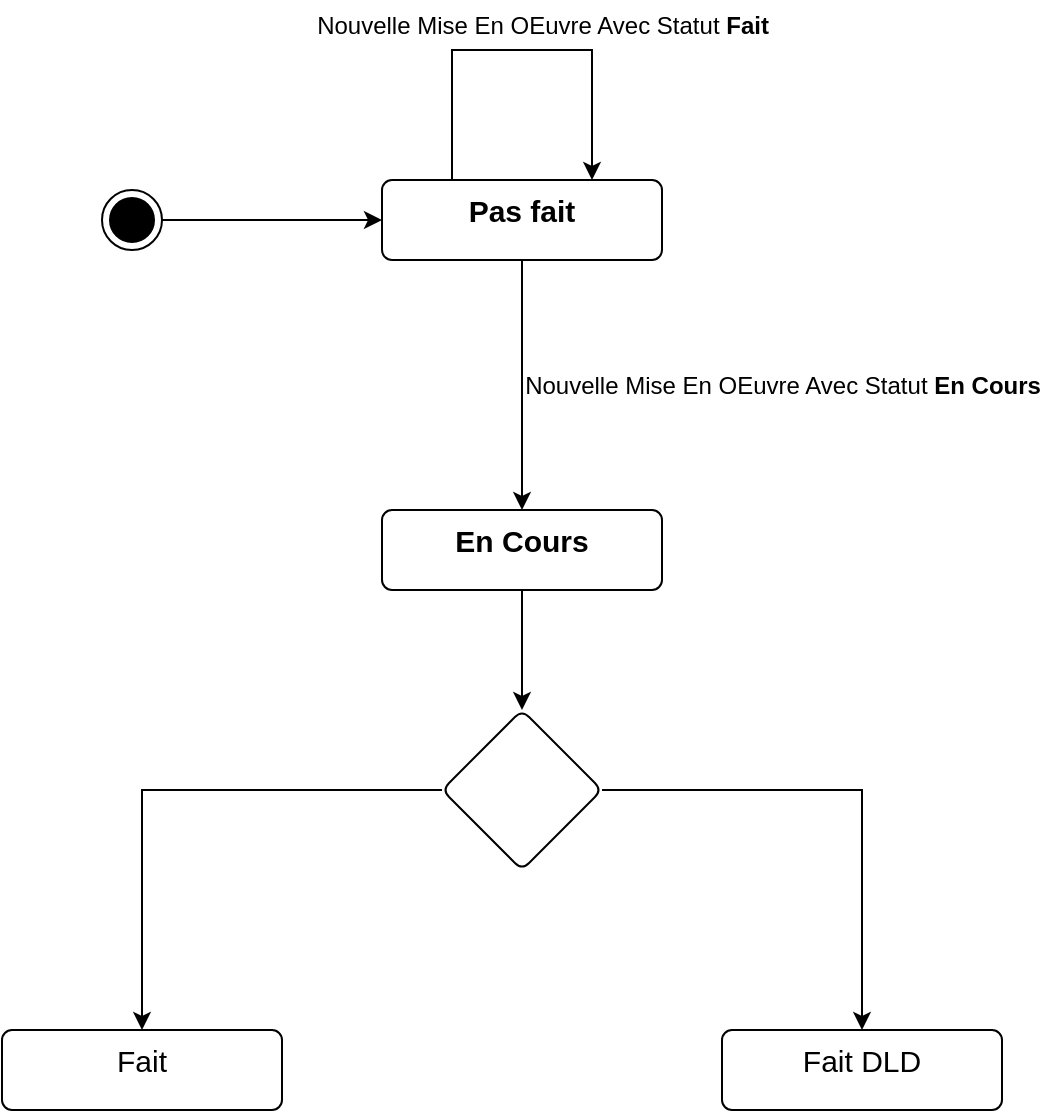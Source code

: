 <mxfile version="24.8.1">
  <diagram name="Page-1" id="7A1L_c6Km4Jq6MOc0nl-">
    <mxGraphModel dx="607" dy="340" grid="1" gridSize="10" guides="1" tooltips="1" connect="1" arrows="1" fold="1" page="1" pageScale="1" pageWidth="3300" pageHeight="4681" math="0" shadow="0">
      <root>
        <mxCell id="0" />
        <mxCell id="1" parent="0" />
        <mxCell id="yxFoe6fvZe9r7iEHTFPZ-9" style="edgeStyle=orthogonalEdgeStyle;rounded=0;orthogonalLoop=1;jettySize=auto;html=1;" edge="1" parent="1" source="yxFoe6fvZe9r7iEHTFPZ-1" target="yxFoe6fvZe9r7iEHTFPZ-4">
          <mxGeometry relative="1" as="geometry" />
        </mxCell>
        <mxCell id="yxFoe6fvZe9r7iEHTFPZ-1" value="&lt;b&gt;&lt;font style=&quot;font-size: 15px;&quot;&gt;Pas fait&lt;/font&gt;&lt;/b&gt;" style="html=1;align=center;verticalAlign=top;rounded=1;absoluteArcSize=1;arcSize=10;dashed=0;whiteSpace=wrap;" vertex="1" parent="1">
          <mxGeometry x="220" y="160" width="140" height="40" as="geometry" />
        </mxCell>
        <mxCell id="yxFoe6fvZe9r7iEHTFPZ-11" value="" style="edgeStyle=orthogonalEdgeStyle;rounded=0;orthogonalLoop=1;jettySize=auto;html=1;" edge="1" parent="1" source="yxFoe6fvZe9r7iEHTFPZ-4" target="yxFoe6fvZe9r7iEHTFPZ-10">
          <mxGeometry relative="1" as="geometry" />
        </mxCell>
        <mxCell id="yxFoe6fvZe9r7iEHTFPZ-4" value="&lt;b&gt;&lt;font style=&quot;font-size: 15px;&quot;&gt;En Cours&lt;/font&gt;&lt;/b&gt;" style="html=1;align=center;verticalAlign=top;rounded=1;absoluteArcSize=1;arcSize=10;dashed=0;whiteSpace=wrap;" vertex="1" parent="1">
          <mxGeometry x="220" y="325" width="140" height="40" as="geometry" />
        </mxCell>
        <mxCell id="yxFoe6fvZe9r7iEHTFPZ-5" value="&lt;font style=&quot;font-size: 15px;&quot;&gt;Fait&lt;/font&gt;" style="html=1;align=center;verticalAlign=top;rounded=1;absoluteArcSize=1;arcSize=10;dashed=0;whiteSpace=wrap;" vertex="1" parent="1">
          <mxGeometry x="30" y="585" width="140" height="40" as="geometry" />
        </mxCell>
        <mxCell id="yxFoe6fvZe9r7iEHTFPZ-6" value="&lt;font style=&quot;font-size: 15px;&quot;&gt;Fait DLD&lt;/font&gt;" style="html=1;align=center;verticalAlign=top;rounded=1;absoluteArcSize=1;arcSize=10;dashed=0;whiteSpace=wrap;" vertex="1" parent="1">
          <mxGeometry x="390" y="585" width="140" height="40" as="geometry" />
        </mxCell>
        <mxCell id="yxFoe6fvZe9r7iEHTFPZ-8" style="edgeStyle=orthogonalEdgeStyle;rounded=0;orthogonalLoop=1;jettySize=auto;html=1;entryX=0;entryY=0.5;entryDx=0;entryDy=0;" edge="1" parent="1" source="yxFoe6fvZe9r7iEHTFPZ-7" target="yxFoe6fvZe9r7iEHTFPZ-1">
          <mxGeometry relative="1" as="geometry" />
        </mxCell>
        <mxCell id="yxFoe6fvZe9r7iEHTFPZ-7" value="" style="ellipse;html=1;shape=endState;fillColor=strokeColor;" vertex="1" parent="1">
          <mxGeometry x="80" y="165" width="30" height="30" as="geometry" />
        </mxCell>
        <mxCell id="yxFoe6fvZe9r7iEHTFPZ-12" style="edgeStyle=orthogonalEdgeStyle;rounded=0;orthogonalLoop=1;jettySize=auto;html=1;entryX=0.5;entryY=0;entryDx=0;entryDy=0;" edge="1" parent="1" source="yxFoe6fvZe9r7iEHTFPZ-10" target="yxFoe6fvZe9r7iEHTFPZ-5">
          <mxGeometry relative="1" as="geometry" />
        </mxCell>
        <mxCell id="yxFoe6fvZe9r7iEHTFPZ-13" style="edgeStyle=orthogonalEdgeStyle;rounded=0;orthogonalLoop=1;jettySize=auto;html=1;" edge="1" parent="1" source="yxFoe6fvZe9r7iEHTFPZ-10" target="yxFoe6fvZe9r7iEHTFPZ-6">
          <mxGeometry relative="1" as="geometry" />
        </mxCell>
        <mxCell id="yxFoe6fvZe9r7iEHTFPZ-10" value="" style="rhombus;whiteSpace=wrap;html=1;verticalAlign=top;rounded=1;arcSize=10;dashed=0;" vertex="1" parent="1">
          <mxGeometry x="250" y="425" width="80" height="80" as="geometry" />
        </mxCell>
        <mxCell id="yxFoe6fvZe9r7iEHTFPZ-14" style="edgeStyle=orthogonalEdgeStyle;rounded=0;orthogonalLoop=1;jettySize=auto;html=1;exitX=0.25;exitY=0;exitDx=0;exitDy=0;entryX=0.75;entryY=0;entryDx=0;entryDy=0;" edge="1" parent="1" source="yxFoe6fvZe9r7iEHTFPZ-1" target="yxFoe6fvZe9r7iEHTFPZ-1">
          <mxGeometry relative="1" as="geometry">
            <mxPoint x="370" y="165" as="sourcePoint" />
            <Array as="points">
              <mxPoint x="255" y="95" />
              <mxPoint x="325" y="95" />
            </Array>
          </mxGeometry>
        </mxCell>
        <mxCell id="yxFoe6fvZe9r7iEHTFPZ-15" value="&lt;span style=&quot;font-weight: normal;&quot;&gt;Nouvelle Mise En OEuvre Avec Statut &lt;/span&gt;Fait" style="text;align=center;fontStyle=1;verticalAlign=middle;spacingLeft=3;spacingRight=3;strokeColor=none;rotatable=0;points=[[0,0.5],[1,0.5]];portConstraint=eastwest;html=1;" vertex="1" parent="1">
          <mxGeometry x="170" y="70" width="260" height="26" as="geometry" />
        </mxCell>
        <mxCell id="yxFoe6fvZe9r7iEHTFPZ-16" value="&lt;span style=&quot;font-weight: normal;&quot;&gt;Nouvelle Mise En OEuvre Avec Statut &lt;/span&gt;En Cours" style="text;align=center;fontStyle=1;verticalAlign=middle;spacingLeft=3;spacingRight=3;strokeColor=none;rotatable=0;points=[[0,0.5],[1,0.5]];portConstraint=eastwest;html=1;" vertex="1" parent="1">
          <mxGeometry x="290" y="250" width="260" height="26" as="geometry" />
        </mxCell>
      </root>
    </mxGraphModel>
  </diagram>
</mxfile>
